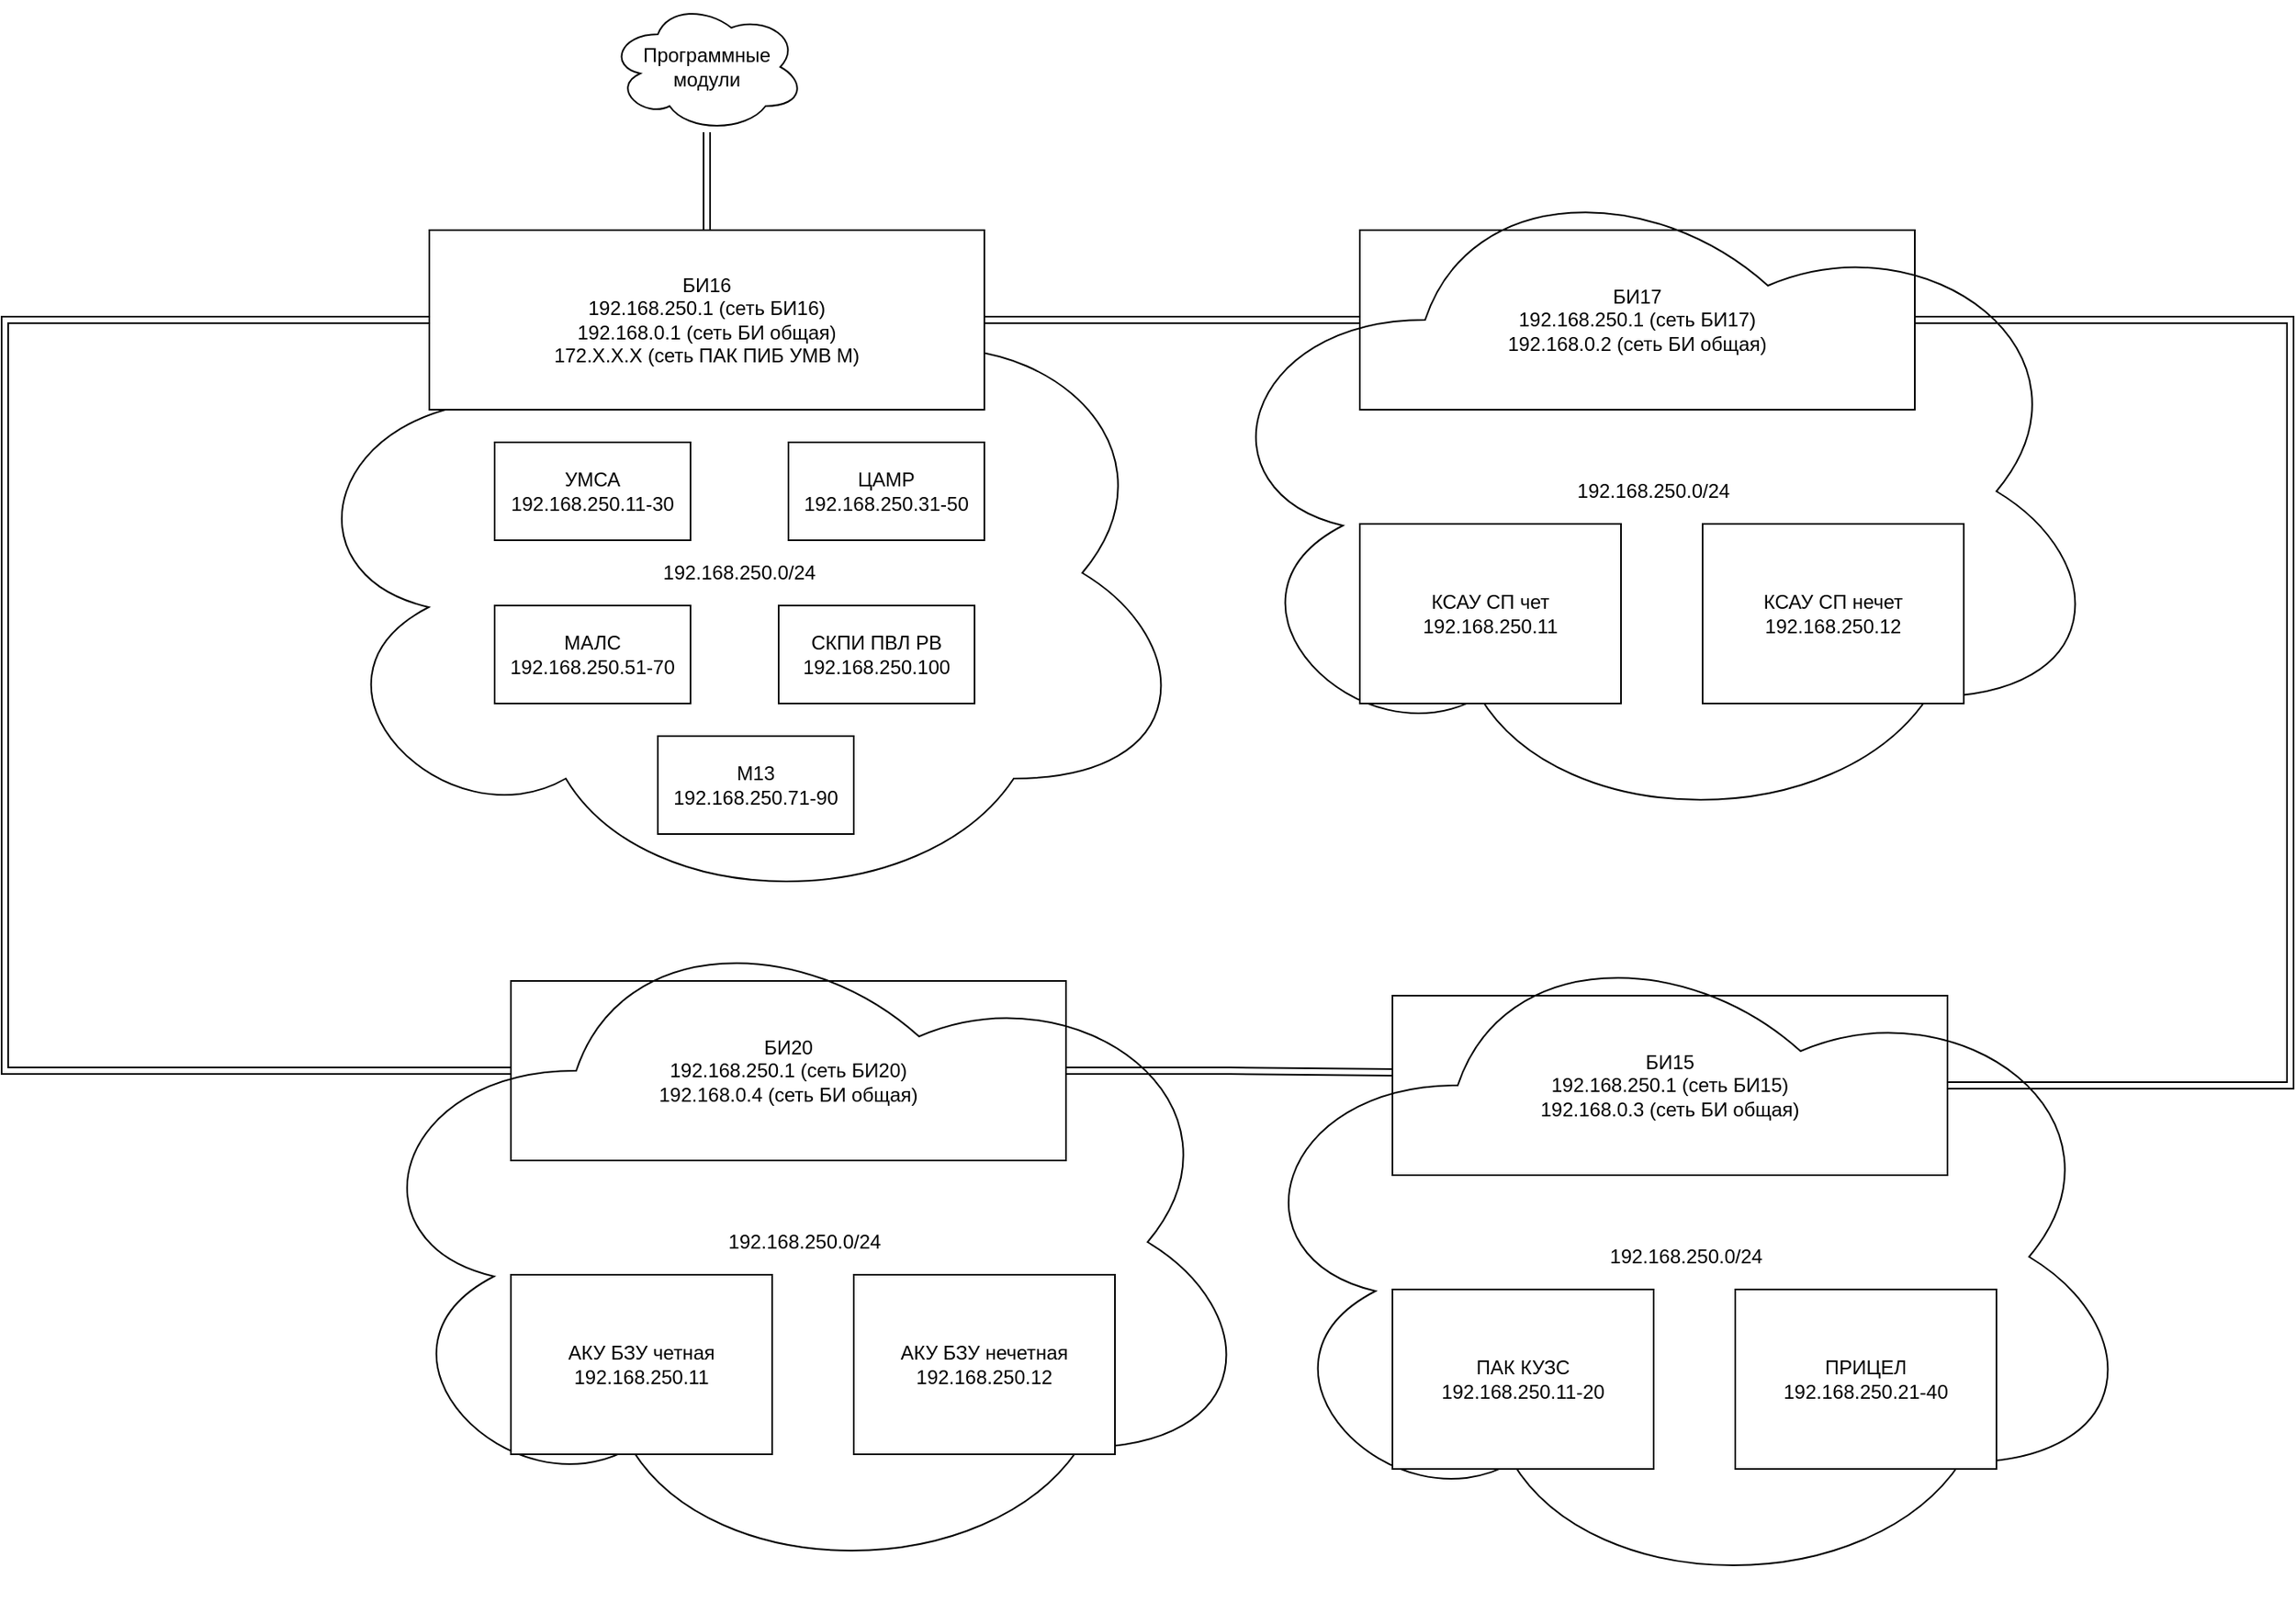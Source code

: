 <mxfile version="24.7.6">
  <diagram name="Страница — 1" id="7RZ-mZQfw5hi1by2DFD-">
    <mxGraphModel dx="2261" dy="754" grid="1" gridSize="10" guides="1" tooltips="1" connect="1" arrows="1" fold="1" page="1" pageScale="1" pageWidth="827" pageHeight="1169" math="0" shadow="0">
      <root>
        <mxCell id="0" />
        <mxCell id="1" parent="0" />
        <mxCell id="lb2dGUc_wGaU_onJvaw0-10" value="192.168.250.0/24" style="ellipse;shape=cloud;whiteSpace=wrap;html=1;fillColor=none;" parent="1" vertex="1">
          <mxGeometry x="-10" y="160" width="560" height="420" as="geometry" />
        </mxCell>
        <mxCell id="lb2dGUc_wGaU_onJvaw0-5" style="edgeStyle=none;rounded=0;orthogonalLoop=1;jettySize=auto;html=1;exitX=0.5;exitY=0;exitDx=0;exitDy=0;shape=link;" parent="1" source="lb2dGUc_wGaU_onJvaw0-1" target="lb2dGUc_wGaU_onJvaw0-4" edge="1">
          <mxGeometry relative="1" as="geometry" />
        </mxCell>
        <mxCell id="lb2dGUc_wGaU_onJvaw0-18" style="edgeStyle=none;shape=link;rounded=0;orthogonalLoop=1;jettySize=auto;html=1;exitX=1;exitY=0.5;exitDx=0;exitDy=0;" parent="1" source="lb2dGUc_wGaU_onJvaw0-1" target="lb2dGUc_wGaU_onJvaw0-14" edge="1">
          <mxGeometry relative="1" as="geometry" />
        </mxCell>
        <mxCell id="lb2dGUc_wGaU_onJvaw0-1" value="&lt;div&gt;БИ16&lt;/div&gt;&lt;div&gt;192.168.250.1 (сеть БИ16)&lt;br&gt;&lt;/div&gt;&lt;div&gt;192.168.0.1 (сеть БИ общая)&lt;/div&gt;&lt;div&gt;172.Х.Х.Х (сеть ПАК ПИБ УМВ М)&lt;br&gt;&lt;/div&gt;" style="rounded=0;whiteSpace=wrap;html=1;" parent="1" vertex="1">
          <mxGeometry x="80" y="160" width="340" height="110" as="geometry" />
        </mxCell>
        <mxCell id="lb2dGUc_wGaU_onJvaw0-4" value="Программные модули" style="ellipse;shape=cloud;whiteSpace=wrap;html=1;" parent="1" vertex="1">
          <mxGeometry x="190" y="20" width="120" height="80" as="geometry" />
        </mxCell>
        <mxCell id="lb2dGUc_wGaU_onJvaw0-8" value="&lt;div&gt;СКПИ ПВЛ РВ&lt;/div&gt;&lt;div&gt;192.168.250.100&lt;br&gt;&lt;/div&gt;" style="rounded=0;whiteSpace=wrap;html=1;" parent="1" vertex="1">
          <mxGeometry x="294" y="390" width="120" height="60" as="geometry" />
        </mxCell>
        <mxCell id="lb2dGUc_wGaU_onJvaw0-9" value="МАЛС&lt;br&gt;192.168.250.51-70" style="rounded=0;whiteSpace=wrap;html=1;" parent="1" vertex="1">
          <mxGeometry x="120" y="390" width="120" height="60" as="geometry" />
        </mxCell>
        <mxCell id="lb2dGUc_wGaU_onJvaw0-11" value="УМСА&lt;br&gt;192.168.250.11-30" style="rounded=0;whiteSpace=wrap;html=1;" parent="1" vertex="1">
          <mxGeometry x="120" y="290" width="120" height="60" as="geometry" />
        </mxCell>
        <mxCell id="lb2dGUc_wGaU_onJvaw0-12" value="ЦАМР&lt;br&gt;192.168.250.31-50" style="rounded=0;whiteSpace=wrap;html=1;" parent="1" vertex="1">
          <mxGeometry x="300" y="290" width="120" height="60" as="geometry" />
        </mxCell>
        <mxCell id="lb2dGUc_wGaU_onJvaw0-13" value="М13&lt;br&gt;192.168.250.71-90" style="rounded=0;whiteSpace=wrap;html=1;" parent="1" vertex="1">
          <mxGeometry x="220" y="470" width="120" height="60" as="geometry" />
        </mxCell>
        <mxCell id="lb2dGUc_wGaU_onJvaw0-41" style="edgeStyle=elbowEdgeStyle;shape=link;rounded=0;orthogonalLoop=1;jettySize=auto;html=1;entryX=1;entryY=0.5;entryDx=0;entryDy=0;" parent="1" source="lb2dGUc_wGaU_onJvaw0-14" target="lb2dGUc_wGaU_onJvaw0-19" edge="1">
          <mxGeometry relative="1" as="geometry">
            <Array as="points">
              <mxPoint x="1220" y="470" />
            </Array>
          </mxGeometry>
        </mxCell>
        <mxCell id="lb2dGUc_wGaU_onJvaw0-14" value="&lt;div&gt;БИ17&lt;/div&gt;&lt;div&gt;192.168.250.1 (сеть БИ17)&lt;br&gt;&lt;/div&gt;&lt;div&gt;192.168.0.2 (сеть БИ общая)&lt;/div&gt;" style="rounded=0;whiteSpace=wrap;html=1;" parent="1" vertex="1">
          <mxGeometry x="650" y="160" width="340" height="110" as="geometry" />
        </mxCell>
        <mxCell id="lb2dGUc_wGaU_onJvaw0-15" value="192.168.250.0/24" style="ellipse;shape=cloud;whiteSpace=wrap;html=1;fillColor=none;" parent="1" vertex="1">
          <mxGeometry x="550" y="110" width="560" height="420" as="geometry" />
        </mxCell>
        <mxCell id="lb2dGUc_wGaU_onJvaw0-16" value="&lt;div&gt;КСАУ СП чет&lt;br&gt;&lt;/div&gt;&lt;div&gt;192.168.250.11&lt;br&gt;&lt;/div&gt;" style="rounded=0;whiteSpace=wrap;html=1;" parent="1" vertex="1">
          <mxGeometry x="650" y="340" width="160" height="110" as="geometry" />
        </mxCell>
        <mxCell id="lb2dGUc_wGaU_onJvaw0-17" value="&lt;div&gt;КСАУ СП нечет&lt;br&gt;&lt;/div&gt;&lt;div&gt;192.168.250.12&lt;br&gt;&lt;/div&gt;" style="rounded=0;whiteSpace=wrap;html=1;" parent="1" vertex="1">
          <mxGeometry x="860" y="340" width="160" height="110" as="geometry" />
        </mxCell>
        <mxCell id="lb2dGUc_wGaU_onJvaw0-19" value="&lt;div&gt;БИ15&lt;/div&gt;&lt;div&gt;192.168.250.1 (сеть БИ15)&lt;br&gt;&lt;/div&gt;&lt;div&gt;192.168.0.3 (сеть БИ общая)&lt;/div&gt;" style="rounded=0;whiteSpace=wrap;html=1;" parent="1" vertex="1">
          <mxGeometry x="670" y="629" width="340" height="110" as="geometry" />
        </mxCell>
        <mxCell id="lb2dGUc_wGaU_onJvaw0-20" value="192.168.250.0/24" style="ellipse;shape=cloud;whiteSpace=wrap;html=1;fillColor=none;" parent="1" vertex="1">
          <mxGeometry x="570" y="579" width="560" height="420" as="geometry" />
        </mxCell>
        <mxCell id="lb2dGUc_wGaU_onJvaw0-21" value="&lt;div&gt;ПАК КУЗС&lt;br&gt;&lt;/div&gt;&lt;div&gt;192.168.250.11-20&lt;br&gt;&lt;/div&gt;" style="rounded=0;whiteSpace=wrap;html=1;" parent="1" vertex="1">
          <mxGeometry x="670" y="809" width="160" height="110" as="geometry" />
        </mxCell>
        <mxCell id="lb2dGUc_wGaU_onJvaw0-22" value="&lt;div&gt;ПРИЦЕЛ&lt;br&gt;&lt;/div&gt;&lt;div&gt;192.168.250.21-40&lt;br&gt;&lt;/div&gt;" style="rounded=0;whiteSpace=wrap;html=1;" parent="1" vertex="1">
          <mxGeometry x="880" y="809" width="160" height="110" as="geometry" />
        </mxCell>
        <mxCell id="lb2dGUc_wGaU_onJvaw0-39" style="edgeStyle=elbowEdgeStyle;shape=link;rounded=0;orthogonalLoop=1;jettySize=auto;html=1;exitX=0;exitY=0.5;exitDx=0;exitDy=0;entryX=0;entryY=0.5;entryDx=0;entryDy=0;" parent="1" source="lb2dGUc_wGaU_onJvaw0-35" target="lb2dGUc_wGaU_onJvaw0-1" edge="1">
          <mxGeometry relative="1" as="geometry">
            <Array as="points">
              <mxPoint x="-180" y="450" />
            </Array>
          </mxGeometry>
        </mxCell>
        <mxCell id="lb2dGUc_wGaU_onJvaw0-35" value="&lt;div&gt;БИ20&lt;/div&gt;&lt;div&gt;192.168.250.1 (сеть БИ20)&lt;br&gt;&lt;/div&gt;&lt;div&gt;192.168.0.4 (сеть БИ общая)&lt;/div&gt;" style="rounded=0;whiteSpace=wrap;html=1;" parent="1" vertex="1">
          <mxGeometry x="130" y="620" width="340" height="110" as="geometry" />
        </mxCell>
        <mxCell id="lb2dGUc_wGaU_onJvaw0-36" value="192.168.250.0/24" style="ellipse;shape=cloud;whiteSpace=wrap;html=1;fillColor=none;" parent="1" vertex="1">
          <mxGeometry x="30" y="570" width="560" height="420" as="geometry" />
        </mxCell>
        <mxCell id="lb2dGUc_wGaU_onJvaw0-37" value="&lt;div&gt;АКУ БЗУ четная&lt;br&gt;&lt;/div&gt;&lt;div&gt;192.168.250.11&lt;br&gt;&lt;/div&gt;" style="rounded=0;whiteSpace=wrap;html=1;" parent="1" vertex="1">
          <mxGeometry x="130" y="800" width="160" height="110" as="geometry" />
        </mxCell>
        <mxCell id="lb2dGUc_wGaU_onJvaw0-38" value="&lt;div&gt;АКУ БЗУ нечетная&lt;br&gt;&lt;/div&gt;&lt;div&gt;192.168.250.12&lt;br&gt;&lt;/div&gt;" style="rounded=0;whiteSpace=wrap;html=1;" parent="1" vertex="1">
          <mxGeometry x="340" y="800" width="160" height="110" as="geometry" />
        </mxCell>
        <mxCell id="lb2dGUc_wGaU_onJvaw0-40" style="edgeStyle=elbowEdgeStyle;shape=link;rounded=0;orthogonalLoop=1;jettySize=auto;html=1;entryX=-0.001;entryY=0.427;entryDx=0;entryDy=0;entryPerimeter=0;" parent="1" source="lb2dGUc_wGaU_onJvaw0-35" target="lb2dGUc_wGaU_onJvaw0-19" edge="1">
          <mxGeometry relative="1" as="geometry" />
        </mxCell>
      </root>
    </mxGraphModel>
  </diagram>
</mxfile>
